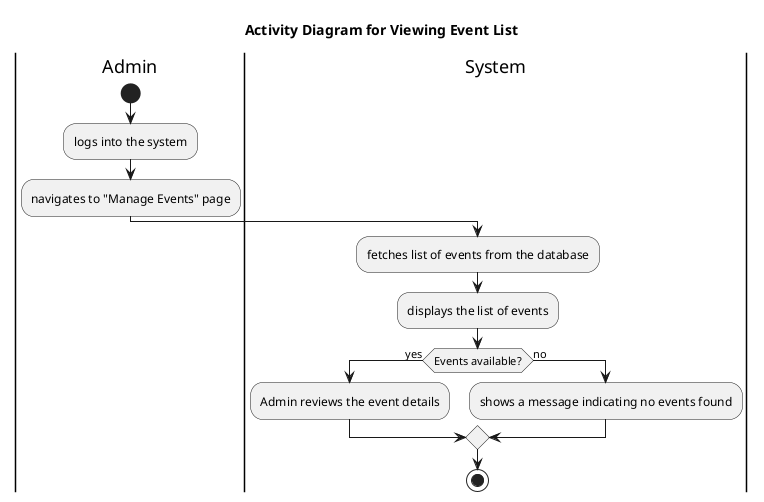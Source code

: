 @startuml Activity Diagram for Viewing Event List
title Activity Diagram for Viewing Event List

|Admin|
start
:logs into the system;
:navigates to "Manage Events" page;

|System|
:fetches list of events from the database;
:displays the list of events;

if (Events available?) then (yes)
    :Admin reviews the event details;
else (no)
    :shows a message indicating no events found;
endif

stop
@enduml

